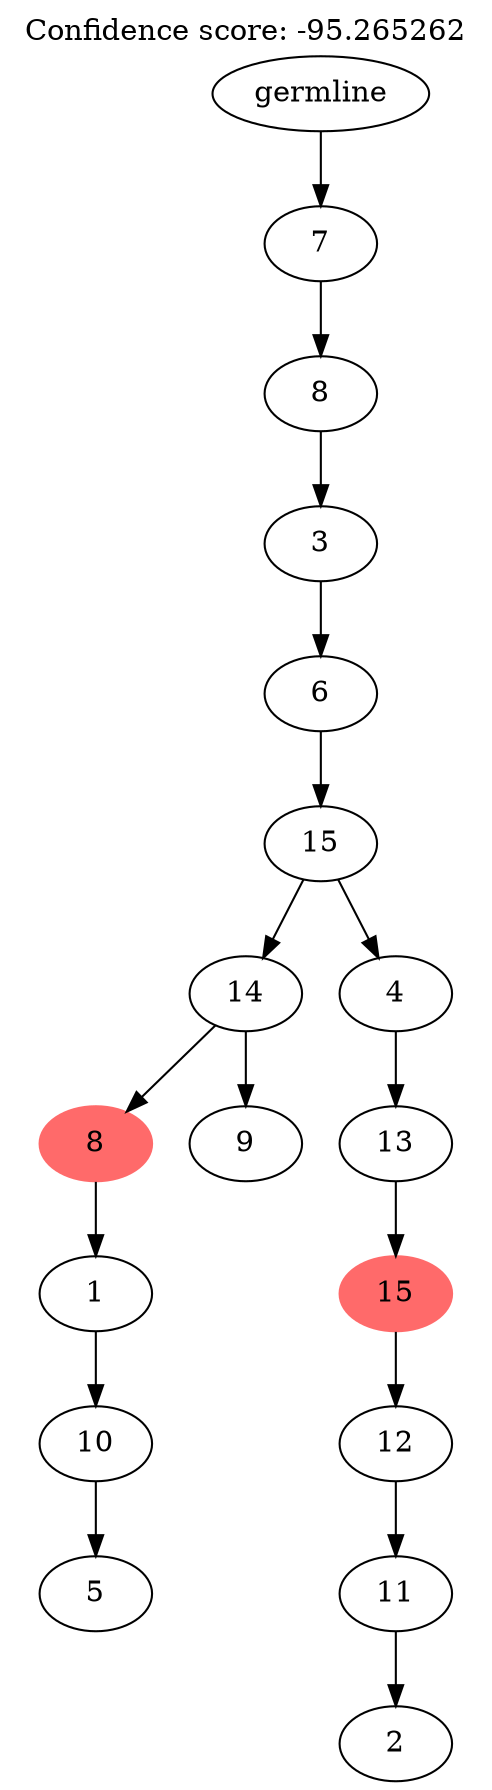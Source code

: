 digraph g {
	"16" -> "17";
	"17" [label="5"];
	"15" -> "16";
	"16" [label="10"];
	"14" -> "15";
	"15" [label="1"];
	"12" -> "13";
	"13" [label="9"];
	"12" -> "14";
	"14" [color=indianred1, style=filled, label="8"];
	"10" -> "11";
	"11" [label="2"];
	"9" -> "10";
	"10" [label="11"];
	"8" -> "9";
	"9" [label="12"];
	"7" -> "8";
	"8" [color=indianred1, style=filled, label="15"];
	"6" -> "7";
	"7" [label="13"];
	"5" -> "6";
	"6" [label="4"];
	"5" -> "12";
	"12" [label="14"];
	"4" -> "5";
	"5" [label="15"];
	"3" -> "4";
	"4" [label="6"];
	"2" -> "3";
	"3" [label="3"];
	"1" -> "2";
	"2" [label="8"];
	"0" -> "1";
	"1" [label="7"];
	"0" [label="germline"];
	labelloc="t";
	label="Confidence score: -95.265262";
}
